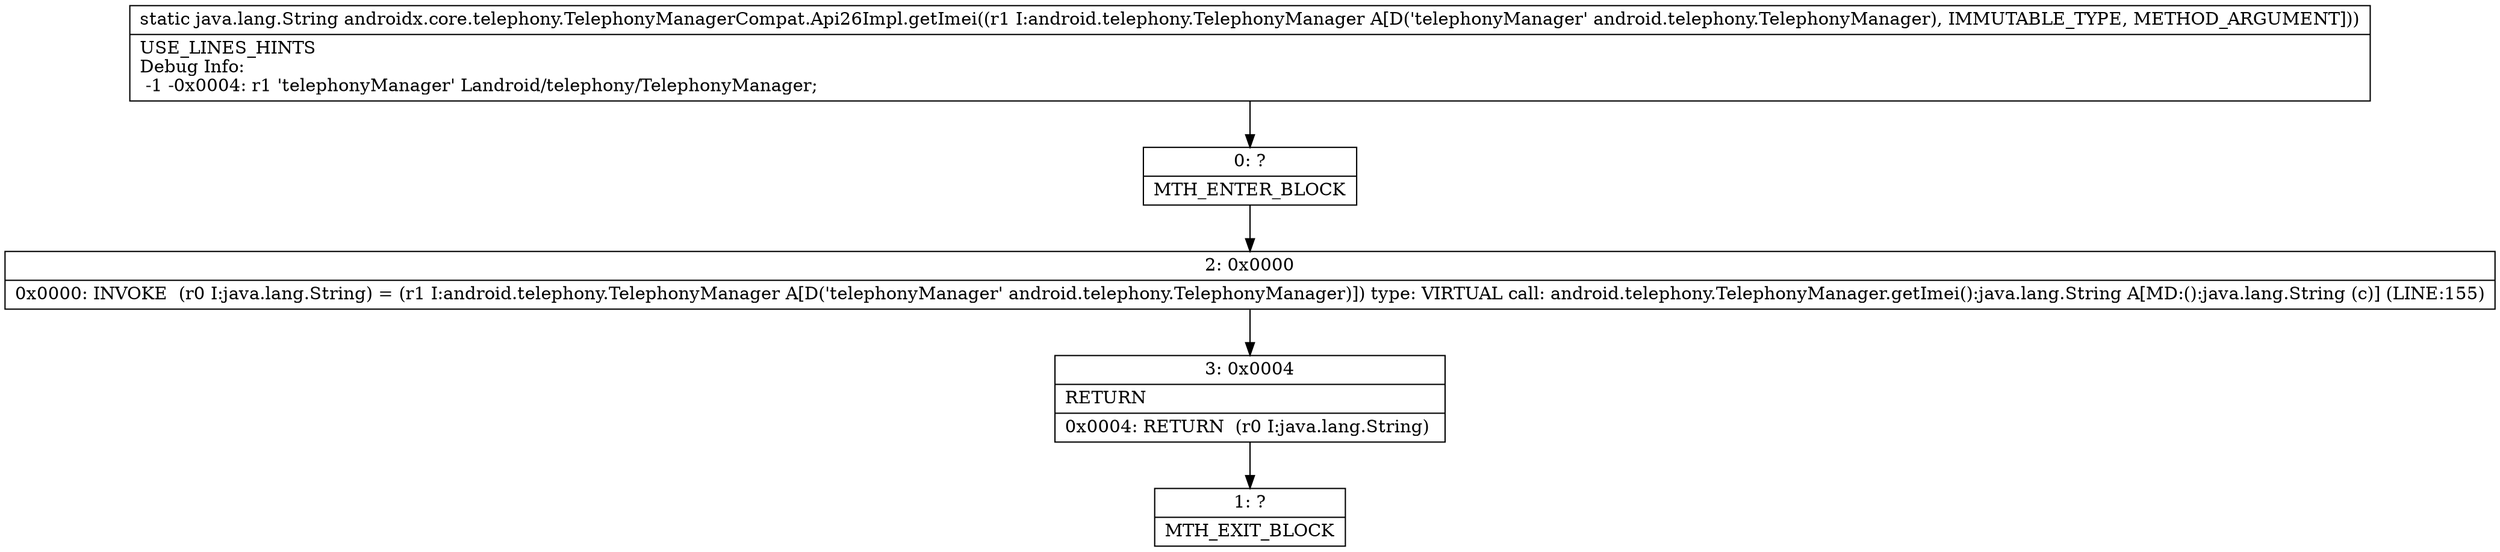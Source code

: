 digraph "CFG forandroidx.core.telephony.TelephonyManagerCompat.Api26Impl.getImei(Landroid\/telephony\/TelephonyManager;)Ljava\/lang\/String;" {
Node_0 [shape=record,label="{0\:\ ?|MTH_ENTER_BLOCK\l}"];
Node_2 [shape=record,label="{2\:\ 0x0000|0x0000: INVOKE  (r0 I:java.lang.String) = (r1 I:android.telephony.TelephonyManager A[D('telephonyManager' android.telephony.TelephonyManager)]) type: VIRTUAL call: android.telephony.TelephonyManager.getImei():java.lang.String A[MD:():java.lang.String (c)] (LINE:155)\l}"];
Node_3 [shape=record,label="{3\:\ 0x0004|RETURN\l|0x0004: RETURN  (r0 I:java.lang.String) \l}"];
Node_1 [shape=record,label="{1\:\ ?|MTH_EXIT_BLOCK\l}"];
MethodNode[shape=record,label="{static java.lang.String androidx.core.telephony.TelephonyManagerCompat.Api26Impl.getImei((r1 I:android.telephony.TelephonyManager A[D('telephonyManager' android.telephony.TelephonyManager), IMMUTABLE_TYPE, METHOD_ARGUMENT]))  | USE_LINES_HINTS\lDebug Info:\l  \-1 \-0x0004: r1 'telephonyManager' Landroid\/telephony\/TelephonyManager;\l}"];
MethodNode -> Node_0;Node_0 -> Node_2;
Node_2 -> Node_3;
Node_3 -> Node_1;
}

